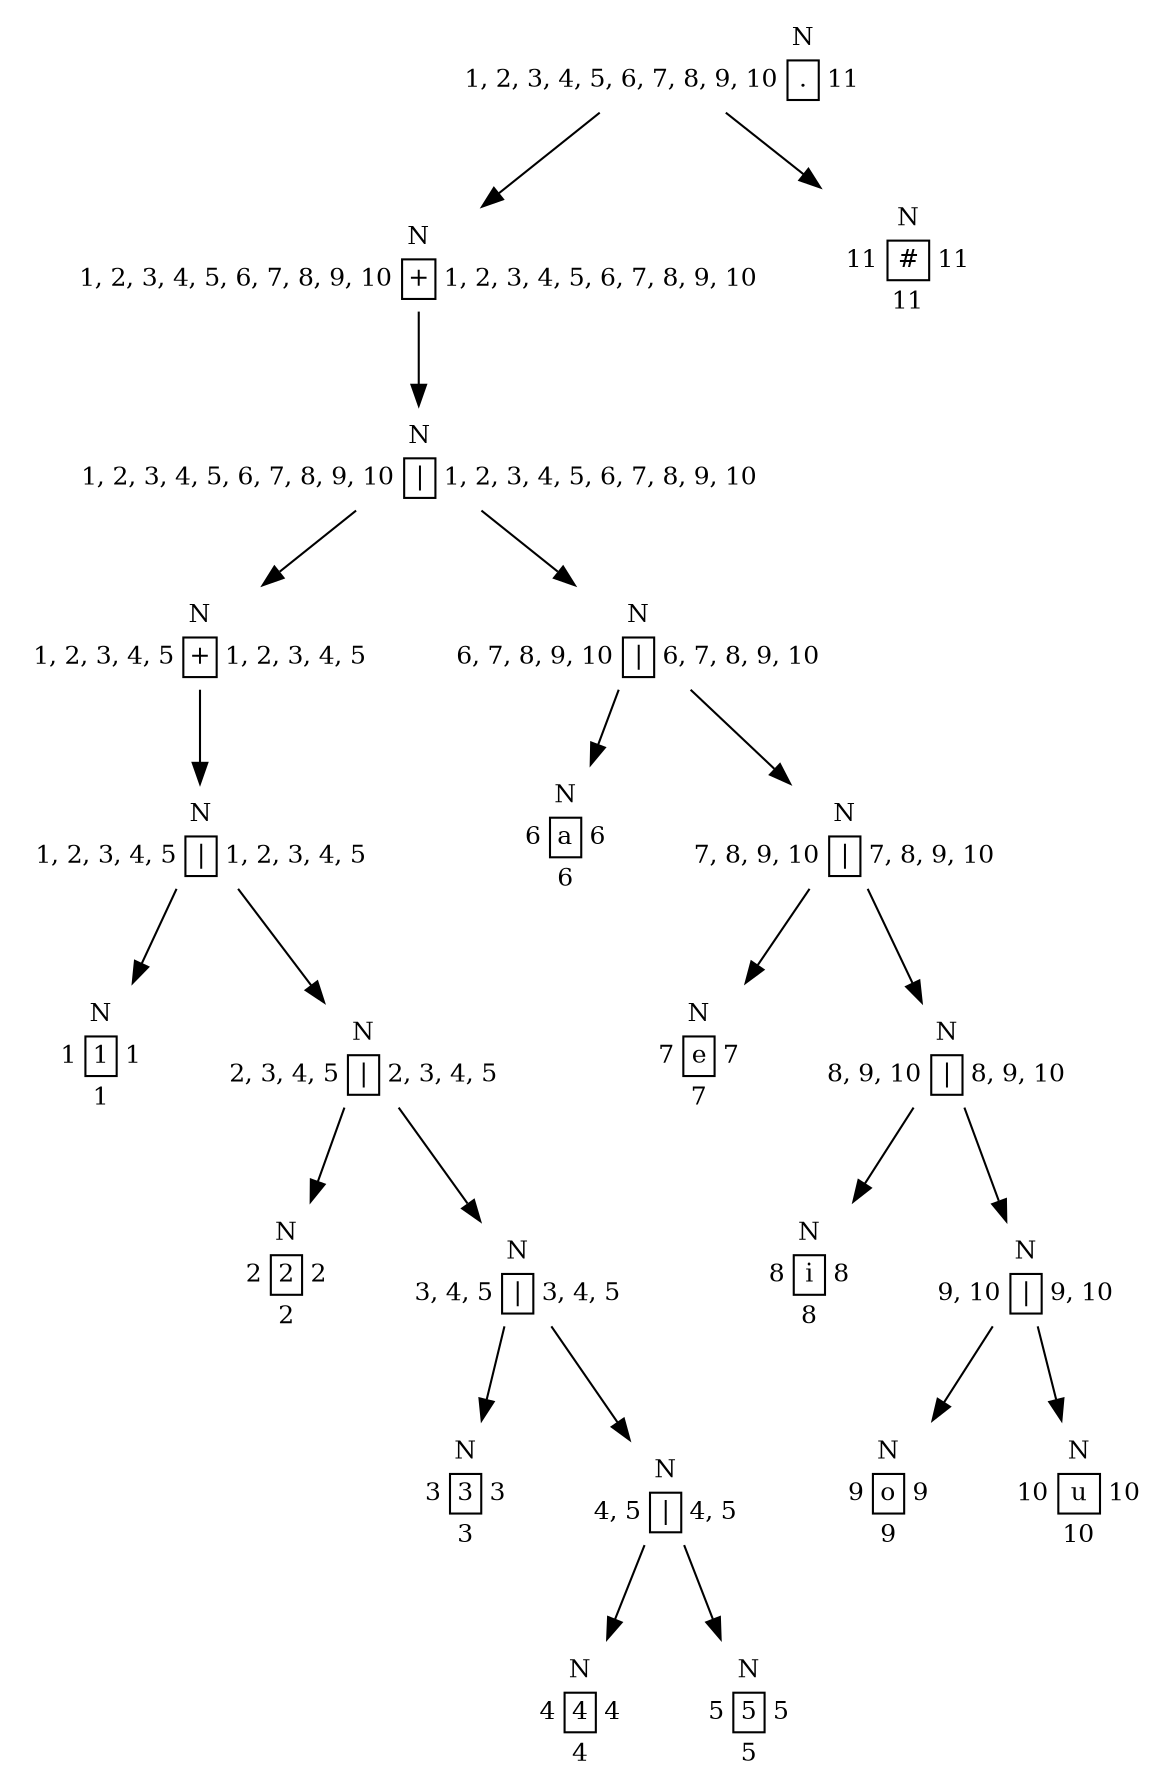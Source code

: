 digraph G {tabla0[shape=plaintext,fontsize=12, label=<<TABLE BORDER="0.1"><TR><TD></TD><TD>N</TD><TD></TD></TR><TR> <TD>1</TD><TD BORDER="1">1</TD><TD>1</TD> </TR><TR> <TD></TD><TD>1</TD><TD></TD> </TR></TABLE>>];tabla2[shape=plaintext,fontsize=12, label=<<TABLE BORDER="0.1"><TR><TD></TD><TD>N</TD><TD></TD></TR><TR> <TD>2</TD><TD BORDER="1">2</TD><TD>2</TD> </TR><TR> <TD></TD><TD>2</TD><TD></TD> </TR></TABLE>>];tabla4[shape=plaintext,fontsize=12, label=<<TABLE BORDER="0.1"><TR><TD></TD><TD>N</TD><TD></TD></TR><TR> <TD>3</TD><TD BORDER="1">3</TD><TD>3</TD> </TR><TR> <TD></TD><TD>3</TD><TD></TD> </TR></TABLE>>];tabla6[shape=plaintext,fontsize=12, label=<<TABLE BORDER="0.1"><TR><TD></TD><TD>N</TD><TD></TD></TR><TR> <TD>4</TD><TD BORDER="1">4</TD><TD>4</TD> </TR><TR> <TD></TD><TD>4</TD><TD></TD> </TR></TABLE>>];tabla8[shape=plaintext,fontsize=12, label=<<TABLE BORDER="0.1"><TR><TD></TD><TD>N</TD><TD></TD></TR><TR> <TD>5</TD><TD BORDER="1">5</TD><TD>5</TD> </TR><TR> <TD></TD><TD>5</TD><TD></TD> </TR></TABLE>>];tabla7[shape=plaintext,fontsize=12, label=<<TABLE BORDER="0.1"><TR><TD></TD><TD>N</TD><TD></TD></TR><TR> <TD>4, 5</TD><TD BORDER="1">|</TD><TD>4, 5</TD> </TR></TABLE>>];tabla7 -> tabla6;tabla7 -> tabla8;tabla5[shape=plaintext,fontsize=12, label=<<TABLE BORDER="0.1"><TR><TD></TD><TD>N</TD><TD></TD></TR><TR> <TD>3, 4, 5</TD><TD BORDER="1">|</TD><TD>3, 4, 5</TD> </TR></TABLE>>];tabla5 -> tabla4;tabla5 -> tabla7;tabla3[shape=plaintext,fontsize=12, label=<<TABLE BORDER="0.1"><TR><TD></TD><TD>N</TD><TD></TD></TR><TR> <TD>2, 3, 4, 5</TD><TD BORDER="1">|</TD><TD>2, 3, 4, 5</TD> </TR></TABLE>>];tabla3 -> tabla2;tabla3 -> tabla5;tabla1[shape=plaintext,fontsize=12, label=<<TABLE BORDER="0.1"><TR><TD></TD><TD>N</TD><TD></TD></TR><TR> <TD>1, 2, 3, 4, 5</TD><TD BORDER="1">|</TD><TD>1, 2, 3, 4, 5</TD> </TR></TABLE>>];tabla1 -> tabla0;tabla1 -> tabla3;tabla9[shape=plaintext,fontsize=12, label=<<TABLE BORDER="0.1"><TR><TD></TD><TD>N</TD><TD></TD></TR><TR> <TD>1, 2, 3, 4, 5</TD><TD BORDER="1">+</TD><TD>1, 2, 3, 4, 5</TD> </TR></TABLE>>];tabla9 -> tabla1;tabla11[shape=plaintext,fontsize=12, label=<<TABLE BORDER="0.1"><TR><TD></TD><TD>N</TD><TD></TD></TR><TR> <TD>6</TD><TD BORDER="1">a</TD><TD>6</TD> </TR><TR> <TD></TD><TD>6</TD><TD></TD> </TR></TABLE>>];tabla13[shape=plaintext,fontsize=12, label=<<TABLE BORDER="0.1"><TR><TD></TD><TD>N</TD><TD></TD></TR><TR> <TD>7</TD><TD BORDER="1">e</TD><TD>7</TD> </TR><TR> <TD></TD><TD>7</TD><TD></TD> </TR></TABLE>>];tabla15[shape=plaintext,fontsize=12, label=<<TABLE BORDER="0.1"><TR><TD></TD><TD>N</TD><TD></TD></TR><TR> <TD>8</TD><TD BORDER="1">i</TD><TD>8</TD> </TR><TR> <TD></TD><TD>8</TD><TD></TD> </TR></TABLE>>];tabla17[shape=plaintext,fontsize=12, label=<<TABLE BORDER="0.1"><TR><TD></TD><TD>N</TD><TD></TD></TR><TR> <TD>9</TD><TD BORDER="1">o</TD><TD>9</TD> </TR><TR> <TD></TD><TD>9</TD><TD></TD> </TR></TABLE>>];tabla19[shape=plaintext,fontsize=12, label=<<TABLE BORDER="0.1"><TR><TD></TD><TD>N</TD><TD></TD></TR><TR> <TD>10</TD><TD BORDER="1">u</TD><TD>10</TD> </TR><TR> <TD></TD><TD>10</TD><TD></TD> </TR></TABLE>>];tabla18[shape=plaintext,fontsize=12, label=<<TABLE BORDER="0.1"><TR><TD></TD><TD>N</TD><TD></TD></TR><TR> <TD>9, 10</TD><TD BORDER="1">|</TD><TD>9, 10</TD> </TR></TABLE>>];tabla18 -> tabla17;tabla18 -> tabla19;tabla16[shape=plaintext,fontsize=12, label=<<TABLE BORDER="0.1"><TR><TD></TD><TD>N</TD><TD></TD></TR><TR> <TD>8, 9, 10</TD><TD BORDER="1">|</TD><TD>8, 9, 10</TD> </TR></TABLE>>];tabla16 -> tabla15;tabla16 -> tabla18;tabla14[shape=plaintext,fontsize=12, label=<<TABLE BORDER="0.1"><TR><TD></TD><TD>N</TD><TD></TD></TR><TR> <TD>7, 8, 9, 10</TD><TD BORDER="1">|</TD><TD>7, 8, 9, 10</TD> </TR></TABLE>>];tabla14 -> tabla13;tabla14 -> tabla16;tabla12[shape=plaintext,fontsize=12, label=<<TABLE BORDER="0.1"><TR><TD></TD><TD>N</TD><TD></TD></TR><TR> <TD>6, 7, 8, 9, 10</TD><TD BORDER="1">|</TD><TD>6, 7, 8, 9, 10</TD> </TR></TABLE>>];tabla12 -> tabla11;tabla12 -> tabla14;tabla10[shape=plaintext,fontsize=12, label=<<TABLE BORDER="0.1"><TR><TD></TD><TD>N</TD><TD></TD></TR><TR> <TD>1, 2, 3, 4, 5, 6, 7, 8, 9, 10</TD><TD BORDER="1">|</TD><TD>1, 2, 3, 4, 5, 6, 7, 8, 9, 10</TD> </TR></TABLE>>];tabla10 -> tabla9;tabla10 -> tabla12;tabla20[shape=plaintext,fontsize=12, label=<<TABLE BORDER="0.1"><TR><TD></TD><TD>N</TD><TD></TD></TR><TR> <TD>1, 2, 3, 4, 5, 6, 7, 8, 9, 10</TD><TD BORDER="1">+</TD><TD>1, 2, 3, 4, 5, 6, 7, 8, 9, 10</TD> </TR></TABLE>>];tabla20 -> tabla10;tabla22[shape=plaintext,fontsize=12, label=<<TABLE BORDER="0.1"><TR><TD></TD><TD>N</TD><TD></TD></TR><TR> <TD>11</TD><TD BORDER="1">#</TD><TD>11</TD> </TR><TR> <TD></TD><TD>11</TD><TD></TD> </TR></TABLE>>];tabla21[shape=plaintext,fontsize=12, label=<<TABLE BORDER="0.1"><TR><TD></TD><TD>N</TD><TD></TD></TR><TR> <TD>1, 2, 3, 4, 5, 6, 7, 8, 9, 10</TD><TD BORDER="1">.</TD><TD>11</TD> </TR></TABLE>>];tabla21 -> tabla20;tabla21 -> tabla22;}